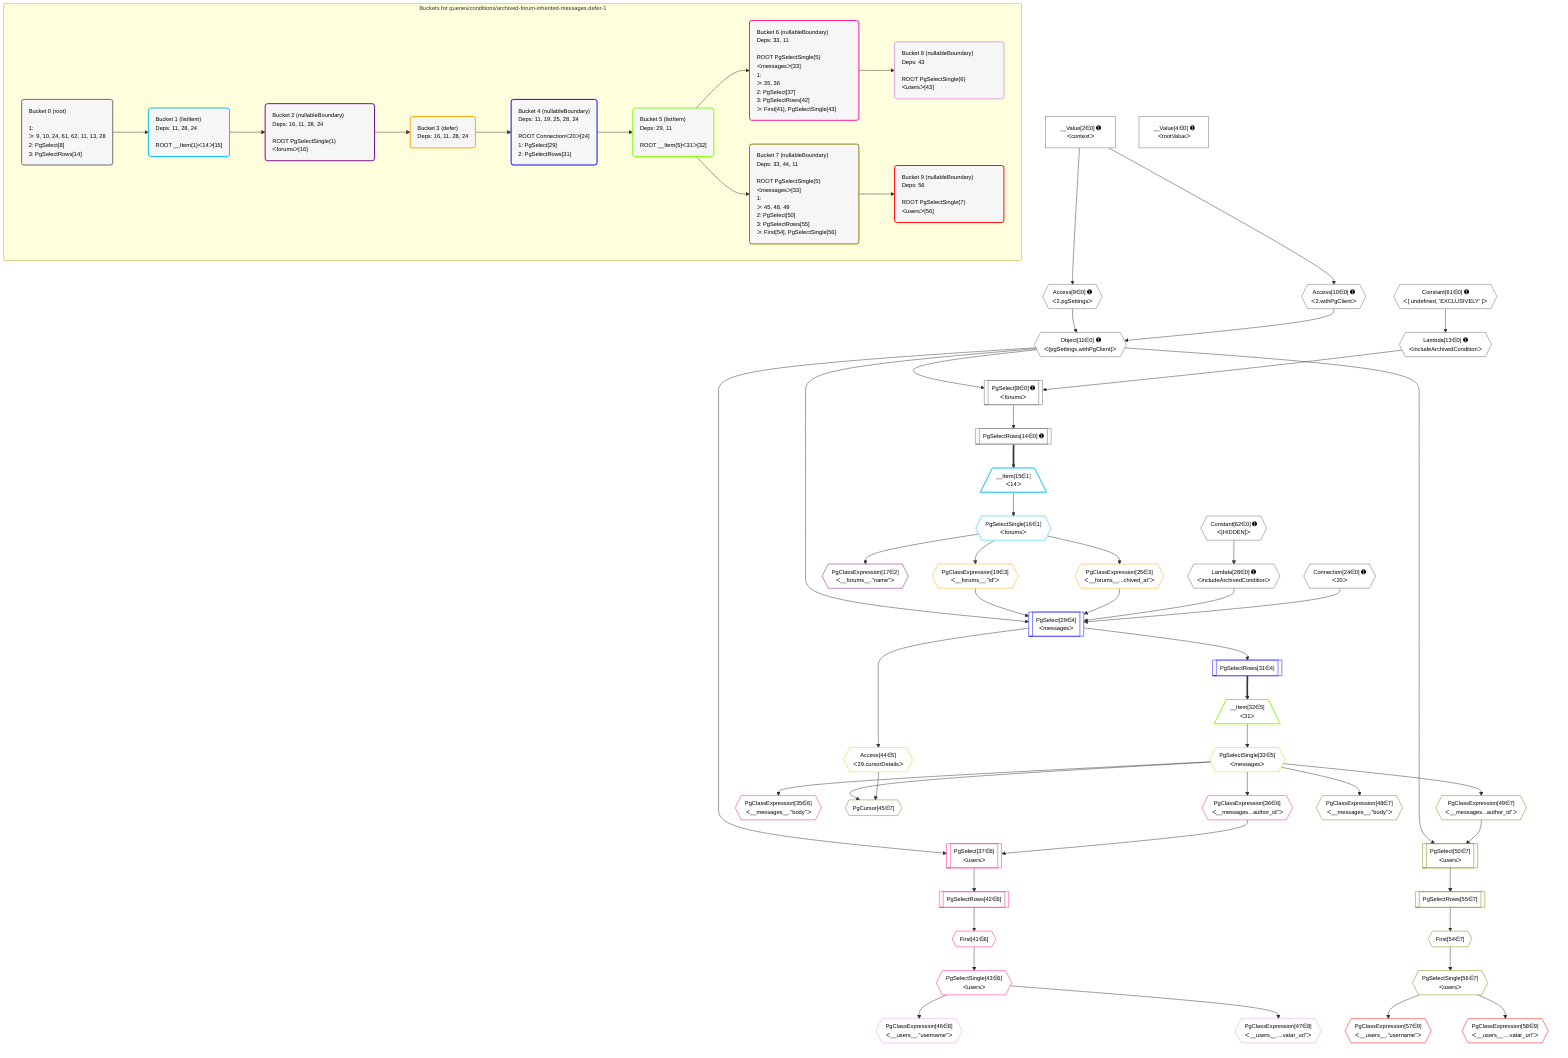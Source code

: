 %%{init: {'themeVariables': { 'fontSize': '12px'}}}%%
graph TD
    classDef path fill:#eee,stroke:#000,color:#000
    classDef plan fill:#fff,stroke-width:1px,color:#000
    classDef itemplan fill:#fff,stroke-width:2px,color:#000
    classDef unbatchedplan fill:#dff,stroke-width:1px,color:#000
    classDef sideeffectplan fill:#fcc,stroke-width:2px,color:#000
    classDef bucket fill:#f6f6f6,color:#000,stroke-width:2px,text-align:left

    subgraph "Buckets for queries/conditions/archived-forum-inherited-messages.defer-1"
    Bucket0("Bucket 0 (root)<br /><br />1: <br />ᐳ: 9, 10, 24, 61, 62, 11, 13, 28<br />2: PgSelect[8]<br />3: PgSelectRows[14]"):::bucket
    Bucket1("Bucket 1 (listItem)<br />Deps: 11, 28, 24<br /><br />ROOT __Item{1}ᐸ14ᐳ[15]"):::bucket
    Bucket2("Bucket 2 (nullableBoundary)<br />Deps: 16, 11, 28, 24<br /><br />ROOT PgSelectSingle{1}ᐸforumsᐳ[16]"):::bucket
    Bucket3("Bucket 3 (defer)<br />Deps: 16, 11, 28, 24"):::bucket
    Bucket4("Bucket 4 (nullableBoundary)<br />Deps: 11, 19, 25, 28, 24<br /><br />ROOT Connectionᐸ20ᐳ[24]<br />1: PgSelect[29]<br />2: PgSelectRows[31]"):::bucket
    Bucket5("Bucket 5 (listItem)<br />Deps: 29, 11<br /><br />ROOT __Item{5}ᐸ31ᐳ[32]"):::bucket
    Bucket6("Bucket 6 (nullableBoundary)<br />Deps: 33, 11<br /><br />ROOT PgSelectSingle{5}ᐸmessagesᐳ[33]<br />1: <br />ᐳ: 35, 36<br />2: PgSelect[37]<br />3: PgSelectRows[42]<br />ᐳ: First[41], PgSelectSingle[43]"):::bucket
    Bucket7("Bucket 7 (nullableBoundary)<br />Deps: 33, 44, 11<br /><br />ROOT PgSelectSingle{5}ᐸmessagesᐳ[33]<br />1: <br />ᐳ: 45, 48, 49<br />2: PgSelect[50]<br />3: PgSelectRows[55]<br />ᐳ: First[54], PgSelectSingle[56]"):::bucket
    Bucket8("Bucket 8 (nullableBoundary)<br />Deps: 43<br /><br />ROOT PgSelectSingle{6}ᐸusersᐳ[43]"):::bucket
    Bucket9("Bucket 9 (nullableBoundary)<br />Deps: 56<br /><br />ROOT PgSelectSingle{7}ᐸusersᐳ[56]"):::bucket
    end
    Bucket0 --> Bucket1
    Bucket1 --> Bucket2
    Bucket2 --> Bucket3
    Bucket3 --> Bucket4
    Bucket4 --> Bucket5
    Bucket5 --> Bucket6 & Bucket7
    Bucket6 --> Bucket8
    Bucket7 --> Bucket9

    %% plan dependencies
    PgSelect8[["PgSelect[8∈0] ➊<br />ᐸforumsᐳ"]]:::plan
    Object11{{"Object[11∈0] ➊<br />ᐸ{pgSettings,withPgClient}ᐳ"}}:::plan
    Lambda13{{"Lambda[13∈0] ➊<br />ᐸincludeArchivedConditionᐳ"}}:::plan
    Object11 & Lambda13 --> PgSelect8
    Access9{{"Access[9∈0] ➊<br />ᐸ2.pgSettingsᐳ"}}:::plan
    Access10{{"Access[10∈0] ➊<br />ᐸ2.withPgClientᐳ"}}:::plan
    Access9 & Access10 --> Object11
    __Value2["__Value[2∈0] ➊<br />ᐸcontextᐳ"]:::plan
    __Value2 --> Access9
    __Value2 --> Access10
    Constant61{{"Constant[61∈0] ➊<br />ᐸ[ undefined, 'EXCLUSIVELY' ]ᐳ"}}:::plan
    Constant61 --> Lambda13
    PgSelectRows14[["PgSelectRows[14∈0] ➊"]]:::plan
    PgSelect8 --> PgSelectRows14
    Lambda28{{"Lambda[28∈0] ➊<br />ᐸincludeArchivedConditionᐳ"}}:::plan
    Constant62{{"Constant[62∈0] ➊<br />ᐸ[HIDDEN]ᐳ"}}:::plan
    Constant62 --> Lambda28
    __Value4["__Value[4∈0] ➊<br />ᐸrootValueᐳ"]:::plan
    Connection24{{"Connection[24∈0] ➊<br />ᐸ20ᐳ"}}:::plan
    __Item15[/"__Item[15∈1]<br />ᐸ14ᐳ"\]:::itemplan
    PgSelectRows14 ==> __Item15
    PgSelectSingle16{{"PgSelectSingle[16∈1]<br />ᐸforumsᐳ"}}:::plan
    __Item15 --> PgSelectSingle16
    PgClassExpression17{{"PgClassExpression[17∈2]<br />ᐸ__forums__.”name”ᐳ"}}:::plan
    PgSelectSingle16 --> PgClassExpression17
    PgClassExpression19{{"PgClassExpression[19∈3]<br />ᐸ__forums__.”id”ᐳ"}}:::plan
    PgSelectSingle16 --> PgClassExpression19
    PgClassExpression25{{"PgClassExpression[25∈3]<br />ᐸ__forums__...chived_at”ᐳ"}}:::plan
    PgSelectSingle16 --> PgClassExpression25
    PgSelect29[["PgSelect[29∈4]<br />ᐸmessagesᐳ"]]:::plan
    Object11 & PgClassExpression19 & PgClassExpression25 & Lambda28 & Connection24 --> PgSelect29
    PgSelectRows31[["PgSelectRows[31∈4]"]]:::plan
    PgSelect29 --> PgSelectRows31
    __Item32[/"__Item[32∈5]<br />ᐸ31ᐳ"\]:::itemplan
    PgSelectRows31 ==> __Item32
    PgSelectSingle33{{"PgSelectSingle[33∈5]<br />ᐸmessagesᐳ"}}:::plan
    __Item32 --> PgSelectSingle33
    Access44{{"Access[44∈5]<br />ᐸ29.cursorDetailsᐳ"}}:::plan
    PgSelect29 --> Access44
    PgSelect37[["PgSelect[37∈6]<br />ᐸusersᐳ"]]:::plan
    PgClassExpression36{{"PgClassExpression[36∈6]<br />ᐸ__messages...author_id”ᐳ"}}:::plan
    Object11 & PgClassExpression36 --> PgSelect37
    PgClassExpression35{{"PgClassExpression[35∈6]<br />ᐸ__messages__.”body”ᐳ"}}:::plan
    PgSelectSingle33 --> PgClassExpression35
    PgSelectSingle33 --> PgClassExpression36
    First41{{"First[41∈6]"}}:::plan
    PgSelectRows42[["PgSelectRows[42∈6]"]]:::plan
    PgSelectRows42 --> First41
    PgSelect37 --> PgSelectRows42
    PgSelectSingle43{{"PgSelectSingle[43∈6]<br />ᐸusersᐳ"}}:::plan
    First41 --> PgSelectSingle43
    PgClassExpression46{{"PgClassExpression[46∈8]<br />ᐸ__users__.”username”ᐳ"}}:::plan
    PgSelectSingle43 --> PgClassExpression46
    PgClassExpression47{{"PgClassExpression[47∈8]<br />ᐸ__users__....vatar_url”ᐳ"}}:::plan
    PgSelectSingle43 --> PgClassExpression47
    PgCursor45{{"PgCursor[45∈7]"}}:::plan
    PgSelectSingle33 & Access44 --> PgCursor45
    PgSelect50[["PgSelect[50∈7]<br />ᐸusersᐳ"]]:::plan
    PgClassExpression49{{"PgClassExpression[49∈7]<br />ᐸ__messages...author_id”ᐳ"}}:::plan
    Object11 & PgClassExpression49 --> PgSelect50
    PgClassExpression48{{"PgClassExpression[48∈7]<br />ᐸ__messages__.”body”ᐳ"}}:::plan
    PgSelectSingle33 --> PgClassExpression48
    PgSelectSingle33 --> PgClassExpression49
    First54{{"First[54∈7]"}}:::plan
    PgSelectRows55[["PgSelectRows[55∈7]"]]:::plan
    PgSelectRows55 --> First54
    PgSelect50 --> PgSelectRows55
    PgSelectSingle56{{"PgSelectSingle[56∈7]<br />ᐸusersᐳ"}}:::plan
    First54 --> PgSelectSingle56
    PgClassExpression57{{"PgClassExpression[57∈9]<br />ᐸ__users__.”username”ᐳ"}}:::plan
    PgSelectSingle56 --> PgClassExpression57
    PgClassExpression58{{"PgClassExpression[58∈9]<br />ᐸ__users__....vatar_url”ᐳ"}}:::plan
    PgSelectSingle56 --> PgClassExpression58

    %% define steps
    classDef bucket0 stroke:#696969
    class Bucket0,__Value2,__Value4,PgSelect8,Access9,Access10,Object11,Lambda13,PgSelectRows14,Connection24,Lambda28,Constant61,Constant62 bucket0
    classDef bucket1 stroke:#00bfff
    class Bucket1,__Item15,PgSelectSingle16 bucket1
    classDef bucket2 stroke:#7f007f
    class Bucket2,PgClassExpression17 bucket2
    classDef bucket3 stroke:#ffa500
    class Bucket3,PgClassExpression19,PgClassExpression25 bucket3
    classDef bucket4 stroke:#0000ff
    class Bucket4,PgSelect29,PgSelectRows31 bucket4
    classDef bucket5 stroke:#7fff00
    class Bucket5,__Item32,PgSelectSingle33,Access44 bucket5
    classDef bucket6 stroke:#ff1493
    class Bucket6,PgClassExpression35,PgClassExpression36,PgSelect37,First41,PgSelectRows42,PgSelectSingle43 bucket6
    classDef bucket7 stroke:#808000
    class Bucket7,PgCursor45,PgClassExpression48,PgClassExpression49,PgSelect50,First54,PgSelectRows55,PgSelectSingle56 bucket7
    classDef bucket8 stroke:#dda0dd
    class Bucket8,PgClassExpression46,PgClassExpression47 bucket8
    classDef bucket9 stroke:#ff0000
    class Bucket9,PgClassExpression57,PgClassExpression58 bucket9
